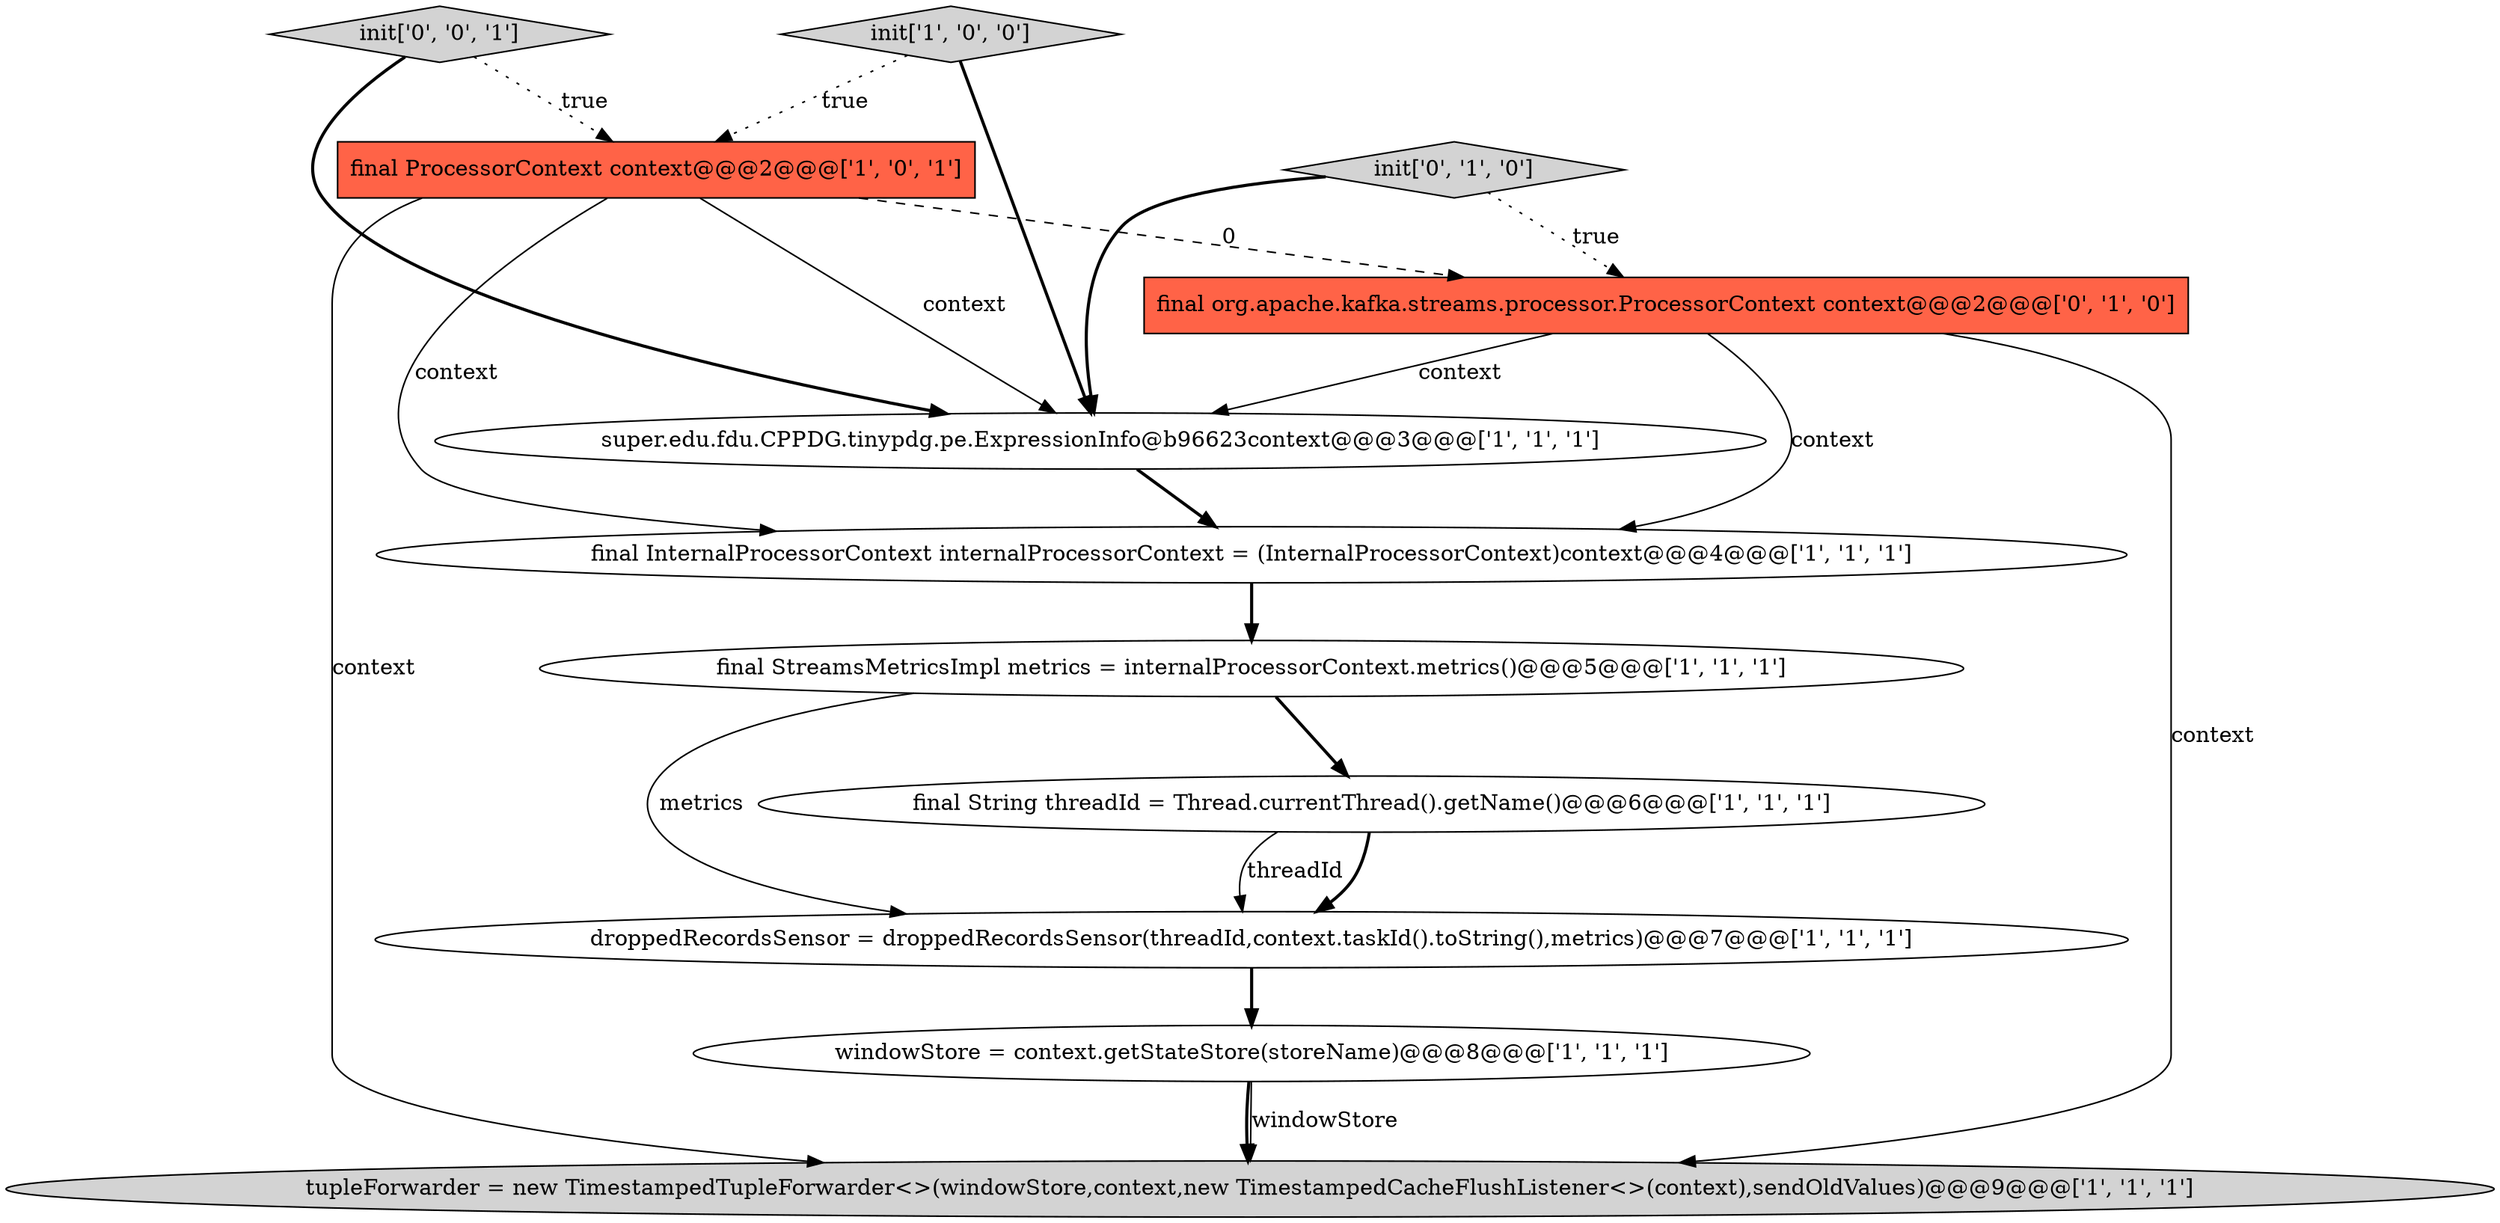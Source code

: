 digraph {
9 [style = filled, label = "init['0', '1', '0']", fillcolor = lightgray, shape = diamond image = "AAA0AAABBB2BBB"];
5 [style = filled, label = "windowStore = context.getStateStore(storeName)@@@8@@@['1', '1', '1']", fillcolor = white, shape = ellipse image = "AAA0AAABBB1BBB"];
6 [style = filled, label = "init['1', '0', '0']", fillcolor = lightgray, shape = diamond image = "AAA0AAABBB1BBB"];
4 [style = filled, label = "final String threadId = Thread.currentThread().getName()@@@6@@@['1', '1', '1']", fillcolor = white, shape = ellipse image = "AAA0AAABBB1BBB"];
3 [style = filled, label = "final ProcessorContext context@@@2@@@['1', '0', '1']", fillcolor = tomato, shape = box image = "AAA0AAABBB1BBB"];
7 [style = filled, label = "droppedRecordsSensor = droppedRecordsSensor(threadId,context.taskId().toString(),metrics)@@@7@@@['1', '1', '1']", fillcolor = white, shape = ellipse image = "AAA0AAABBB1BBB"];
8 [style = filled, label = "tupleForwarder = new TimestampedTupleForwarder<>(windowStore,context,new TimestampedCacheFlushListener<>(context),sendOldValues)@@@9@@@['1', '1', '1']", fillcolor = lightgray, shape = ellipse image = "AAA0AAABBB1BBB"];
11 [style = filled, label = "init['0', '0', '1']", fillcolor = lightgray, shape = diamond image = "AAA0AAABBB3BBB"];
2 [style = filled, label = "final StreamsMetricsImpl metrics = internalProcessorContext.metrics()@@@5@@@['1', '1', '1']", fillcolor = white, shape = ellipse image = "AAA0AAABBB1BBB"];
10 [style = filled, label = "final org.apache.kafka.streams.processor.ProcessorContext context@@@2@@@['0', '1', '0']", fillcolor = tomato, shape = box image = "AAA1AAABBB2BBB"];
0 [style = filled, label = "final InternalProcessorContext internalProcessorContext = (InternalProcessorContext)context@@@4@@@['1', '1', '1']", fillcolor = white, shape = ellipse image = "AAA0AAABBB1BBB"];
1 [style = filled, label = "super.edu.fdu.CPPDG.tinypdg.pe.ExpressionInfo@b96623context@@@3@@@['1', '1', '1']", fillcolor = white, shape = ellipse image = "AAA0AAABBB1BBB"];
5->8 [style = bold, label=""];
3->0 [style = solid, label="context"];
11->1 [style = bold, label=""];
3->1 [style = solid, label="context"];
2->7 [style = solid, label="metrics"];
0->2 [style = bold, label=""];
1->0 [style = bold, label=""];
2->4 [style = bold, label=""];
10->0 [style = solid, label="context"];
4->7 [style = bold, label=""];
6->1 [style = bold, label=""];
7->5 [style = bold, label=""];
3->8 [style = solid, label="context"];
10->1 [style = solid, label="context"];
4->7 [style = solid, label="threadId"];
5->8 [style = solid, label="windowStore"];
3->10 [style = dashed, label="0"];
9->1 [style = bold, label=""];
6->3 [style = dotted, label="true"];
9->10 [style = dotted, label="true"];
11->3 [style = dotted, label="true"];
10->8 [style = solid, label="context"];
}
